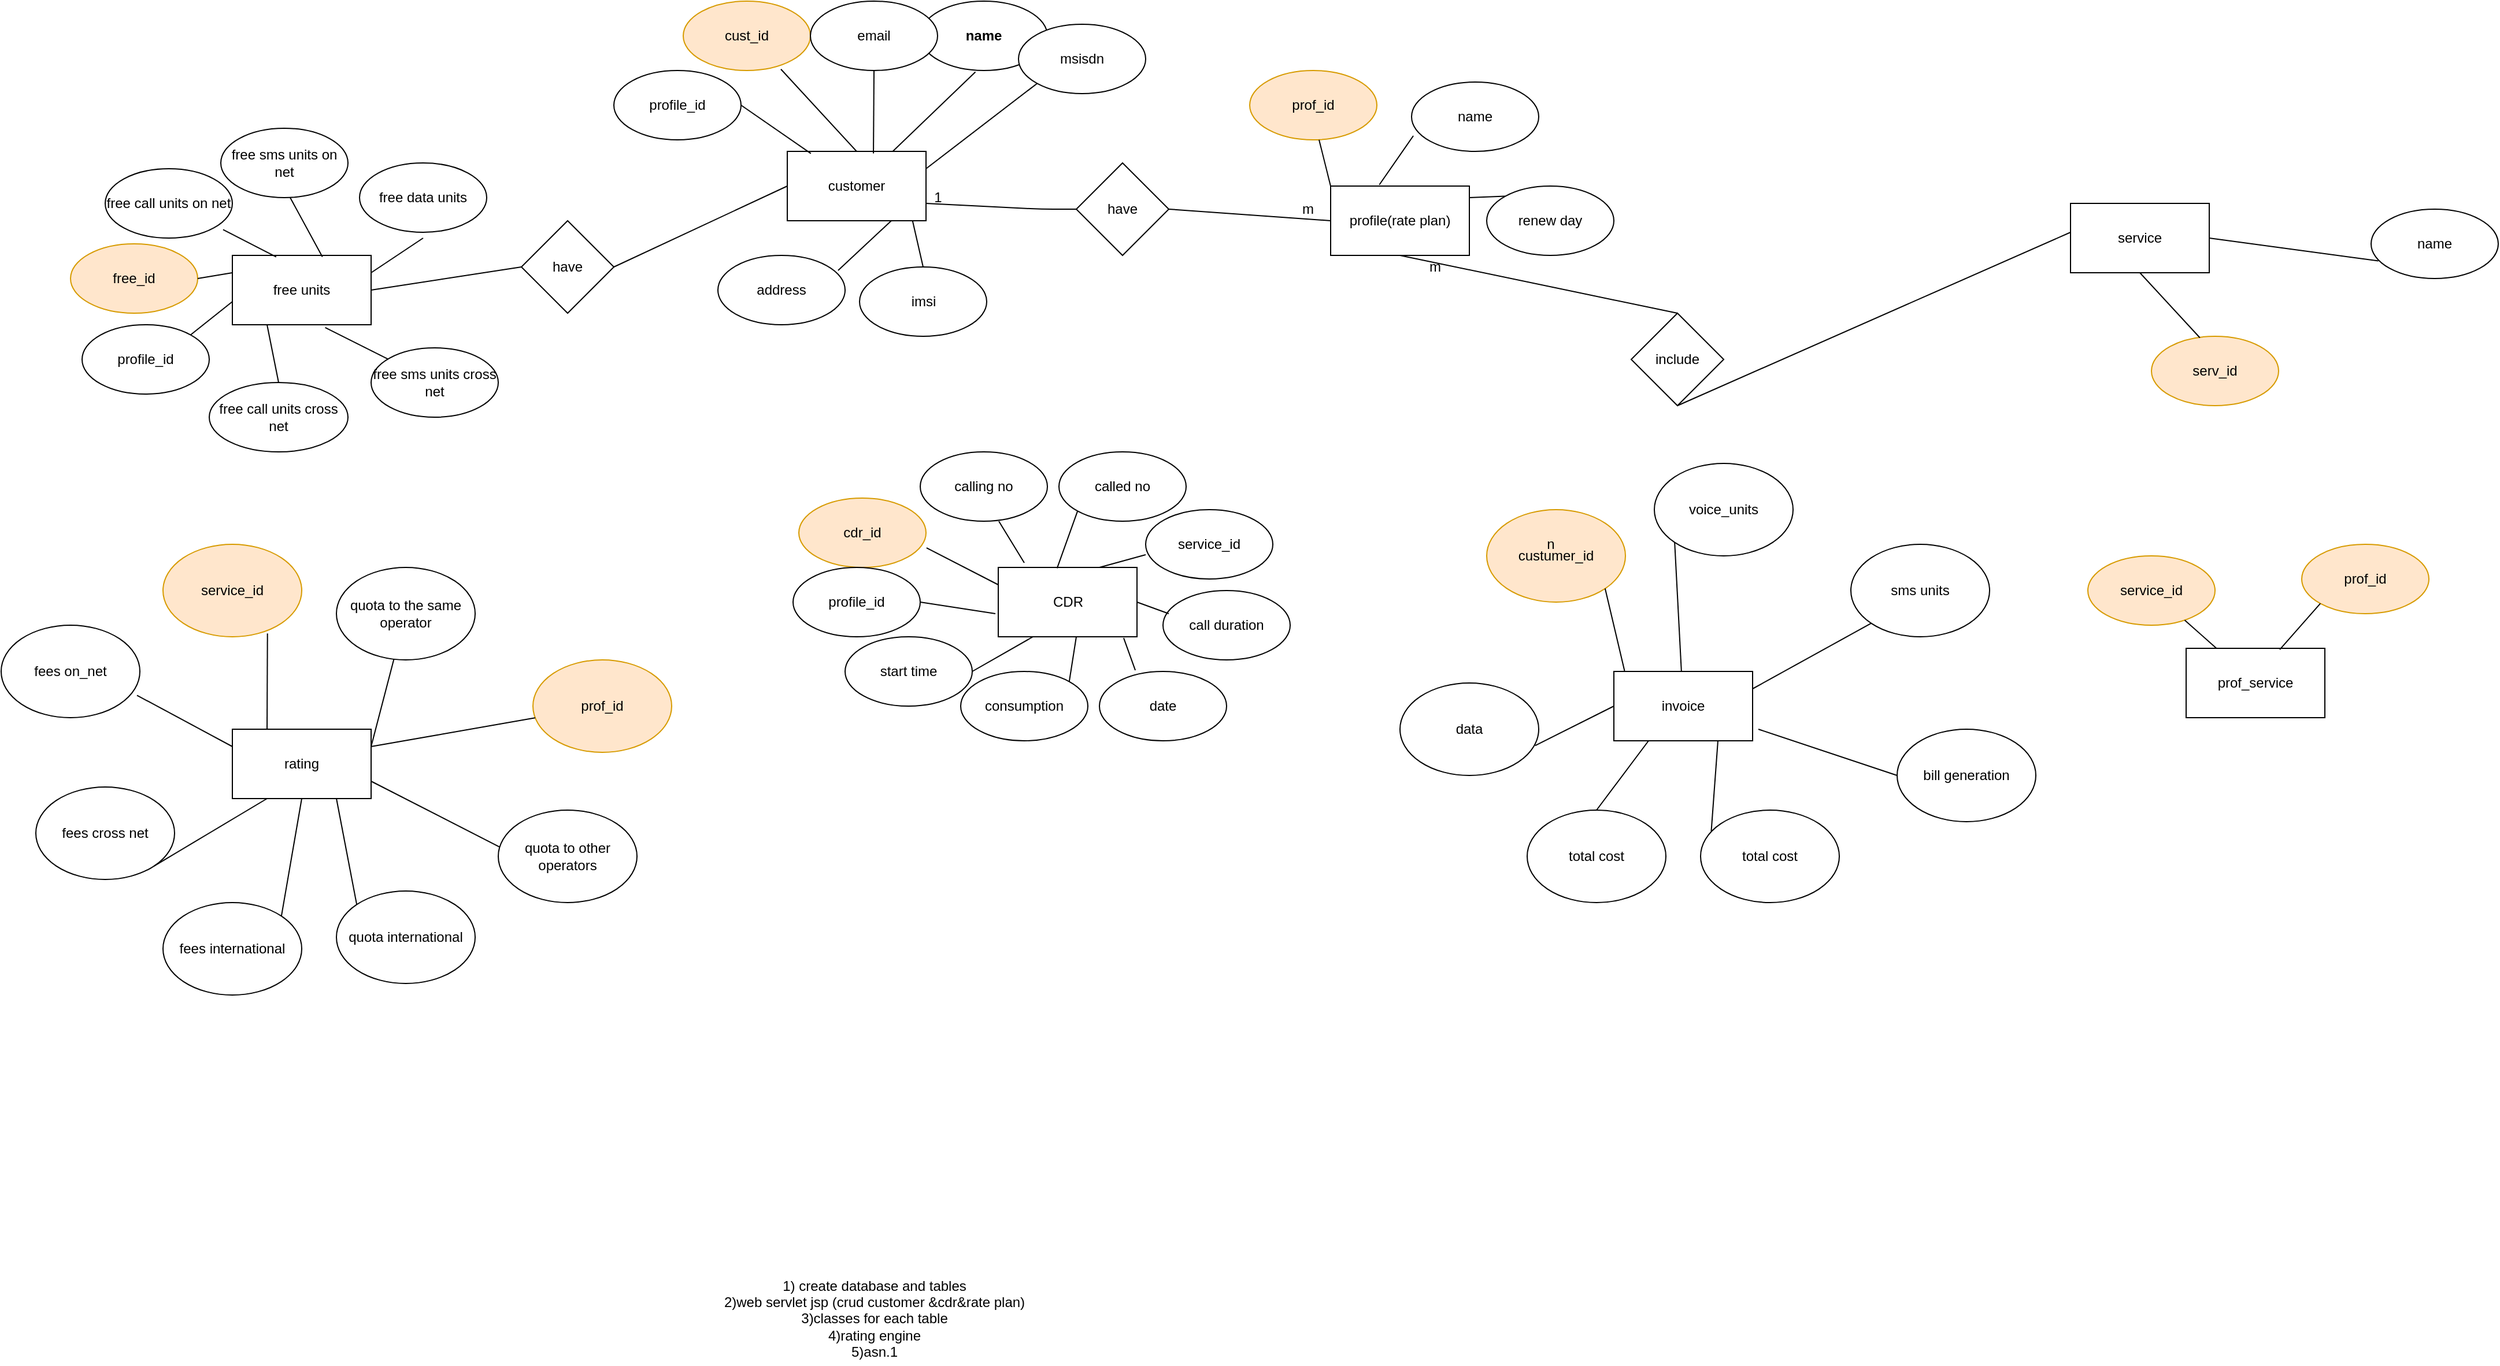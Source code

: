 <mxfile version="14.8.2" type="device"><diagram id="UeH-mSh9d2ZXS7c6aPuf" name="Page-1"><mxGraphModel dx="3050" dy="860" grid="1" gridSize="10" guides="1" tooltips="1" connect="1" arrows="1" fold="1" page="1" pageScale="1" pageWidth="850" pageHeight="1100" math="0" shadow="0"><root><mxCell id="0"/><mxCell id="1" parent="0"/><mxCell id="IhmDABvhxZJZWMPuW6Tt-1" value="" style="rounded=0;whiteSpace=wrap;html=1;" parent="1" vertex="1"><mxGeometry x="40" y="670" width="120" height="60" as="geometry"/></mxCell><mxCell id="IhmDABvhxZJZWMPuW6Tt-2" value="customer" style="text;html=1;strokeColor=none;fillColor=none;align=center;verticalAlign=middle;whiteSpace=wrap;rounded=0;" parent="1" vertex="1"><mxGeometry x="60" y="685" width="80" height="30" as="geometry"/></mxCell><mxCell id="IhmDABvhxZJZWMPuW6Tt-3" value="profile(rate plan)" style="rounded=0;whiteSpace=wrap;html=1;" parent="1" vertex="1"><mxGeometry x="510" y="700" width="120" height="60" as="geometry"/></mxCell><mxCell id="IhmDABvhxZJZWMPuW6Tt-4" value="CDR" style="rounded=0;whiteSpace=wrap;html=1;" parent="1" vertex="1"><mxGeometry x="222.5" y="1030" width="120" height="60" as="geometry"/></mxCell><mxCell id="IhmDABvhxZJZWMPuW6Tt-5" value="rating" style="rounded=0;whiteSpace=wrap;html=1;" parent="1" vertex="1"><mxGeometry x="-440" y="1170" width="120" height="60" as="geometry"/></mxCell><mxCell id="IhmDABvhxZJZWMPuW6Tt-6" value="invoice" style="rounded=0;whiteSpace=wrap;html=1;" parent="1" vertex="1"><mxGeometry x="755" y="1120" width="120" height="60" as="geometry"/></mxCell><mxCell id="IhmDABvhxZJZWMPuW6Tt-7" value="cust_id" style="ellipse;whiteSpace=wrap;html=1;fillColor=#ffe6cc;strokeColor=#d79b00;" parent="1" vertex="1"><mxGeometry x="-50" y="540" width="110" height="60" as="geometry"/></mxCell><mxCell id="IhmDABvhxZJZWMPuW6Tt-9" value="name" style="ellipse;whiteSpace=wrap;html=1;fontStyle=1" parent="1" vertex="1"><mxGeometry x="155" y="540" width="110" height="60" as="geometry"/></mxCell><mxCell id="IhmDABvhxZJZWMPuW6Tt-10" value="msisdn" style="ellipse;whiteSpace=wrap;html=1;" parent="1" vertex="1"><mxGeometry x="240" y="560" width="110" height="60" as="geometry"/></mxCell><mxCell id="IhmDABvhxZJZWMPuW6Tt-11" value="address" style="ellipse;whiteSpace=wrap;html=1;" parent="1" vertex="1"><mxGeometry x="-20" y="760" width="110" height="60" as="geometry"/></mxCell><mxCell id="IhmDABvhxZJZWMPuW6Tt-12" value="email" style="ellipse;whiteSpace=wrap;html=1;" parent="1" vertex="1"><mxGeometry x="60" y="540" width="110" height="60" as="geometry"/></mxCell><mxCell id="IhmDABvhxZJZWMPuW6Tt-13" value="profile_id" style="ellipse;whiteSpace=wrap;html=1;" parent="1" vertex="1"><mxGeometry x="-110" y="600" width="110" height="60" as="geometry"/></mxCell><mxCell id="IhmDABvhxZJZWMPuW6Tt-14" value="prof_id" style="ellipse;whiteSpace=wrap;html=1;fillColor=#ffe6cc;strokeColor=#d79b00;" parent="1" vertex="1"><mxGeometry x="440" y="600" width="110" height="60" as="geometry"/></mxCell><mxCell id="IhmDABvhxZJZWMPuW6Tt-15" value="name" style="ellipse;whiteSpace=wrap;html=1;" parent="1" vertex="1"><mxGeometry x="580" y="610" width="110" height="60" as="geometry"/></mxCell><mxCell id="IhmDABvhxZJZWMPuW6Tt-19" value="free call units on net" style="ellipse;whiteSpace=wrap;html=1;" parent="1" vertex="1"><mxGeometry x="-550" y="685" width="110" height="60" as="geometry"/></mxCell><mxCell id="IhmDABvhxZJZWMPuW6Tt-20" value="service" style="rounded=0;whiteSpace=wrap;html=1;" parent="1" vertex="1"><mxGeometry x="1150" y="715" width="120" height="60" as="geometry"/></mxCell><mxCell id="IhmDABvhxZJZWMPuW6Tt-21" value="serv_id" style="ellipse;whiteSpace=wrap;html=1;fillColor=#ffe6cc;strokeColor=#d79b00;" parent="1" vertex="1"><mxGeometry x="1220" y="830" width="110" height="60" as="geometry"/></mxCell><mxCell id="IhmDABvhxZJZWMPuW6Tt-22" value="name" style="ellipse;whiteSpace=wrap;html=1;" parent="1" vertex="1"><mxGeometry x="1410" y="720" width="110" height="60" as="geometry"/></mxCell><mxCell id="IhmDABvhxZJZWMPuW6Tt-23" value="free sms units on net" style="ellipse;whiteSpace=wrap;html=1;" parent="1" vertex="1"><mxGeometry x="-450" y="650" width="110" height="60" as="geometry"/></mxCell><mxCell id="IhmDABvhxZJZWMPuW6Tt-24" value="cdr_id" style="ellipse;whiteSpace=wrap;html=1;fillColor=#ffe6cc;strokeColor=#d79b00;" parent="1" vertex="1"><mxGeometry x="50" y="970" width="110" height="60" as="geometry"/></mxCell><mxCell id="IhmDABvhxZJZWMPuW6Tt-25" value="calling no" style="ellipse;whiteSpace=wrap;html=1;" parent="1" vertex="1"><mxGeometry x="155" y="930" width="110" height="60" as="geometry"/></mxCell><mxCell id="IhmDABvhxZJZWMPuW6Tt-26" value="called no" style="ellipse;whiteSpace=wrap;html=1;" parent="1" vertex="1"><mxGeometry x="275" y="930" width="110" height="60" as="geometry"/></mxCell><mxCell id="IhmDABvhxZJZWMPuW6Tt-27" value="service_id" style="ellipse;whiteSpace=wrap;html=1;" parent="1" vertex="1"><mxGeometry x="350" y="980" width="110" height="60" as="geometry"/></mxCell><mxCell id="IhmDABvhxZJZWMPuW6Tt-29" value="profile_id" style="ellipse;whiteSpace=wrap;html=1;" parent="1" vertex="1"><mxGeometry x="45" y="1030" width="110" height="60" as="geometry"/></mxCell><mxCell id="IhmDABvhxZJZWMPuW6Tt-30" value="consumption" style="ellipse;whiteSpace=wrap;html=1;" parent="1" vertex="1"><mxGeometry x="190" y="1120" width="110" height="60" as="geometry"/></mxCell><mxCell id="IhmDABvhxZJZWMPuW6Tt-31" value="start time" style="ellipse;whiteSpace=wrap;html=1;" parent="1" vertex="1"><mxGeometry x="90" y="1090" width="110" height="60" as="geometry"/></mxCell><mxCell id="IhmDABvhxZJZWMPuW6Tt-32" value="call duration" style="ellipse;whiteSpace=wrap;html=1;" parent="1" vertex="1"><mxGeometry x="365" y="1050" width="110" height="60" as="geometry"/></mxCell><mxCell id="IhmDABvhxZJZWMPuW6Tt-33" value="fees on_net" style="ellipse;whiteSpace=wrap;html=1;" parent="1" vertex="1"><mxGeometry x="-640" y="1080" width="120" height="80" as="geometry"/></mxCell><mxCell id="IhmDABvhxZJZWMPuW6Tt-34" value="service_id" style="ellipse;whiteSpace=wrap;html=1;fillColor=#ffe6cc;strokeColor=#d79b00;" parent="1" vertex="1"><mxGeometry x="-500" y="1010" width="120" height="80" as="geometry"/></mxCell><mxCell id="IhmDABvhxZJZWMPuW6Tt-35" value="prof_id" style="ellipse;whiteSpace=wrap;html=1;fillColor=#ffe6cc;strokeColor=#d79b00;" parent="1" vertex="1"><mxGeometry x="-180" y="1110" width="120" height="80" as="geometry"/></mxCell><mxCell id="IhmDABvhxZJZWMPuW6Tt-36" value="quota to the same operator" style="ellipse;whiteSpace=wrap;html=1;" parent="1" vertex="1"><mxGeometry x="-350" y="1030" width="120" height="80" as="geometry"/></mxCell><mxCell id="IhmDABvhxZJZWMPuW6Tt-37" value="fees cross net" style="ellipse;whiteSpace=wrap;html=1;" parent="1" vertex="1"><mxGeometry x="-610" y="1220" width="120" height="80" as="geometry"/></mxCell><mxCell id="IhmDABvhxZJZWMPuW6Tt-38" value="quota to other operators" style="ellipse;whiteSpace=wrap;html=1;" parent="1" vertex="1"><mxGeometry x="-210" y="1240" width="120" height="80" as="geometry"/></mxCell><mxCell id="IhmDABvhxZJZWMPuW6Tt-39" value="quota international" style="ellipse;whiteSpace=wrap;html=1;" parent="1" vertex="1"><mxGeometry x="-350" y="1310" width="120" height="80" as="geometry"/></mxCell><mxCell id="IhmDABvhxZJZWMPuW6Tt-40" value="custumer_id&lt;span style=&quot;color: rgba(0 , 0 , 0 , 0) ; font-family: monospace ; font-size: 0px&quot;&gt;%3CmxGraphModel%3E%3Croot%3E%3CmxCell%20id%3D%220%22%2F%3E%3CmxCell%20id%3D%221%22%20parent%3D%220%22%2F%3E%3CmxCell%20id%3D%222%22%20value%3D%22free%20units%22%20style%3D%22ellipse%3BwhiteSpace%3Dwrap%3Bhtml%3D1%3B%22%20vertex%3D%221%22%20parent%3D%221%22%3E%3CmxGeometry%20x%3D%22-120%22%20y%3D%22665%22%20width%3D%22110%22%20height%3D%2260%22%20as%3D%22geometry%22%2F%3E%3C%2FmxCell%3E%3C%2Froot%3E%3C%2FmxGraphModel%3E&lt;/span&gt;" style="ellipse;whiteSpace=wrap;html=1;fillColor=#ffe6cc;strokeColor=#d79b00;" parent="1" vertex="1"><mxGeometry x="645" y="980" width="120" height="80" as="geometry"/></mxCell><mxCell id="IhmDABvhxZJZWMPuW6Tt-41" value="voice_units" style="ellipse;whiteSpace=wrap;html=1;" parent="1" vertex="1"><mxGeometry x="790" y="940" width="120" height="80" as="geometry"/></mxCell><mxCell id="IhmDABvhxZJZWMPuW6Tt-42" value="sms units&lt;span style=&quot;color: rgba(0 , 0 , 0 , 0) ; font-family: monospace ; font-size: 0px&quot;&gt;%3CmxGraphModel%3E%3Croot%3E%3CmxCell%20id%3D%220%22%2F%3E%3CmxCell%20id%3D%221%22%20parent%3D%220%22%2F%3E%3CmxCell%20id%3D%222%22%20value%3D%22custumer_id%26lt%3Bspan%20style%3D%26quot%3Bcolor%3A%20rgba(0%20%2C%200%20%2C%200%20%2C%200)%20%3B%20font-family%3A%20monospace%20%3B%20font-size%3A%200px%26quot%3B%26gt%3B%253CmxGraphModel%253E%253Croot%253E%253CmxCell%2520id%253D%25220%2522%252F%253E%253CmxCell%2520id%253D%25221%2522%2520parent%253D%25220%2522%252F%253E%253CmxCell%2520id%253D%25222%2522%2520value%253D%2522free%2520units%2522%2520style%253D%2522ellipse%253BwhiteSpace%253Dwrap%253Bhtml%253D1%253B%2522%2520vertex%253D%25221%2522%2520parent%253D%25221%2522%253E%253CmxGeometry%2520x%253D%2522-120%2522%2520y%253D%2522665%2522%2520width%253D%2522110%2522%2520height%253D%252260%2522%2520as%253D%2522geometry%2522%252F%253E%253C%252FmxCell%253E%253C%252Froot%253E%253C%252FmxGraphModel%253E%26lt%3B%2Fspan%26gt%3B%22%20style%3D%22ellipse%3BwhiteSpace%3Dwrap%3Bhtml%3D1%3B%22%20vertex%3D%221%22%20parent%3D%221%22%3E%3CmxGeometry%20x%3D%22660%22%20y%3D%221250%22%20width%3D%22120%22%20height%3D%2280%22%20as%3D%22geometry%22%2F%3E%3C%2FmxCell%3E%3C%2Froot%3E%3C%2FmxGraphModel%3E&lt;/span&gt;" style="ellipse;whiteSpace=wrap;html=1;" parent="1" vertex="1"><mxGeometry x="960" y="1010" width="120" height="80" as="geometry"/></mxCell><mxCell id="IhmDABvhxZJZWMPuW6Tt-44" value="bill generation" style="ellipse;whiteSpace=wrap;html=1;" parent="1" vertex="1"><mxGeometry x="1000" y="1170" width="120" height="80" as="geometry"/></mxCell><mxCell id="IhmDABvhxZJZWMPuW6Tt-45" value="total cost" style="ellipse;whiteSpace=wrap;html=1;" parent="1" vertex="1"><mxGeometry x="830" y="1240" width="120" height="80" as="geometry"/></mxCell><mxCell id="IhmDABvhxZJZWMPuW6Tt-46" value="data" style="ellipse;whiteSpace=wrap;html=1;" parent="1" vertex="1"><mxGeometry x="570" y="1130" width="120" height="80" as="geometry"/></mxCell><mxCell id="IhmDABvhxZJZWMPuW6Tt-50" value="have" style="rhombus;whiteSpace=wrap;html=1;" parent="1" vertex="1"><mxGeometry x="290" y="680" width="80" height="80" as="geometry"/></mxCell><mxCell id="IhmDABvhxZJZWMPuW6Tt-51" value="" style="endArrow=none;html=1;exitX=1;exitY=0.75;exitDx=0;exitDy=0;entryX=0;entryY=0.5;entryDx=0;entryDy=0;" parent="1" source="IhmDABvhxZJZWMPuW6Tt-1" target="IhmDABvhxZJZWMPuW6Tt-50" edge="1"><mxGeometry width="50" height="50" relative="1" as="geometry"><mxPoint x="200" y="750" as="sourcePoint"/><mxPoint x="250" y="700" as="targetPoint"/><Array as="points"><mxPoint x="260" y="720"/></Array></mxGeometry></mxCell><mxCell id="IhmDABvhxZJZWMPuW6Tt-52" value="" style="endArrow=none;html=1;exitX=1;exitY=0.5;exitDx=0;exitDy=0;entryX=0;entryY=0.5;entryDx=0;entryDy=0;" parent="1" source="IhmDABvhxZJZWMPuW6Tt-50" target="IhmDABvhxZJZWMPuW6Tt-3" edge="1"><mxGeometry width="50" height="50" relative="1" as="geometry"><mxPoint x="170" y="725" as="sourcePoint"/><mxPoint x="300" y="730" as="targetPoint"/></mxGeometry></mxCell><mxCell id="IhmDABvhxZJZWMPuW6Tt-53" value="1" style="text;html=1;align=center;verticalAlign=middle;resizable=0;points=[];autosize=1;strokeColor=none;" parent="1" vertex="1"><mxGeometry x="160" y="700" width="20" height="20" as="geometry"/></mxCell><mxCell id="IhmDABvhxZJZWMPuW6Tt-54" value="m" style="text;html=1;align=center;verticalAlign=middle;resizable=0;points=[];autosize=1;strokeColor=none;" parent="1" vertex="1"><mxGeometry x="475" y="710" width="30" height="20" as="geometry"/></mxCell><mxCell id="IhmDABvhxZJZWMPuW6Tt-61" value="include" style="rhombus;whiteSpace=wrap;html=1;" parent="1" vertex="1"><mxGeometry x="770" y="810" width="80" height="80" as="geometry"/></mxCell><mxCell id="IhmDABvhxZJZWMPuW6Tt-62" value="" style="endArrow=none;html=1;exitX=0.5;exitY=0;exitDx=0;exitDy=0;entryX=0.5;entryY=1;entryDx=0;entryDy=0;" parent="1" source="IhmDABvhxZJZWMPuW6Tt-61" target="IhmDABvhxZJZWMPuW6Tt-3" edge="1"><mxGeometry width="50" height="50" relative="1" as="geometry"><mxPoint x="200" y="755" as="sourcePoint"/><mxPoint x="560" y="770" as="targetPoint"/></mxGeometry></mxCell><mxCell id="IhmDABvhxZJZWMPuW6Tt-63" value="" style="endArrow=none;html=1;entryX=0.5;entryY=1;entryDx=0;entryDy=0;" parent="1" target="IhmDABvhxZJZWMPuW6Tt-61" edge="1"><mxGeometry width="50" height="50" relative="1" as="geometry"><mxPoint x="1150" y="740" as="sourcePoint"/><mxPoint x="580" y="770" as="targetPoint"/></mxGeometry></mxCell><mxCell id="IhmDABvhxZJZWMPuW6Tt-64" value="m" style="text;html=1;align=center;verticalAlign=middle;resizable=0;points=[];autosize=1;strokeColor=none;" parent="1" vertex="1"><mxGeometry x="585" y="760" width="30" height="20" as="geometry"/></mxCell><mxCell id="IhmDABvhxZJZWMPuW6Tt-65" value="n" style="text;html=1;align=center;verticalAlign=middle;resizable=0;points=[];autosize=1;strokeColor=none;" parent="1" vertex="1"><mxGeometry x="690" y="1000" width="20" height="20" as="geometry"/></mxCell><mxCell id="IhmDABvhxZJZWMPuW6Tt-70" value="renew day" style="ellipse;whiteSpace=wrap;html=1;" parent="1" vertex="1"><mxGeometry x="645" y="700" width="110" height="60" as="geometry"/></mxCell><mxCell id="IhmDABvhxZJZWMPuW6Tt-71" value="" style="endArrow=none;html=1;exitX=0;exitY=0;exitDx=0;exitDy=0;exitPerimeter=0;" parent="1" source="IhmDABvhxZJZWMPuW6Tt-3" edge="1"><mxGeometry width="50" height="50" relative="1" as="geometry"><mxPoint x="440" y="810" as="sourcePoint"/><mxPoint x="500" y="660" as="targetPoint"/></mxGeometry></mxCell><mxCell id="IhmDABvhxZJZWMPuW6Tt-72" value="" style="endArrow=none;html=1;exitX=0.351;exitY=-0.019;exitDx=0;exitDy=0;exitPerimeter=0;entryX=0.014;entryY=0.775;entryDx=0;entryDy=0;entryPerimeter=0;" parent="1" source="IhmDABvhxZJZWMPuW6Tt-3" target="IhmDABvhxZJZWMPuW6Tt-15" edge="1"><mxGeometry width="50" height="50" relative="1" as="geometry"><mxPoint x="520" y="710" as="sourcePoint"/><mxPoint x="510" y="670" as="targetPoint"/></mxGeometry></mxCell><mxCell id="IhmDABvhxZJZWMPuW6Tt-73" value="" style="endArrow=none;html=1;entryX=0;entryY=0;entryDx=0;entryDy=0;" parent="1" target="IhmDABvhxZJZWMPuW6Tt-70" edge="1"><mxGeometry width="50" height="50" relative="1" as="geometry"><mxPoint x="630" y="710" as="sourcePoint"/><mxPoint x="591.54" y="666.5" as="targetPoint"/></mxGeometry></mxCell><mxCell id="IhmDABvhxZJZWMPuW6Tt-74" value="" style="endArrow=none;html=1;entryX=0;entryY=1;entryDx=0;entryDy=0;exitX=1;exitY=0.25;exitDx=0;exitDy=0;" parent="1" source="IhmDABvhxZJZWMPuW6Tt-1" target="IhmDABvhxZJZWMPuW6Tt-10" edge="1"><mxGeometry width="50" height="50" relative="1" as="geometry"><mxPoint x="180" y="680" as="sourcePoint"/><mxPoint x="230" y="630" as="targetPoint"/></mxGeometry></mxCell><mxCell id="IhmDABvhxZJZWMPuW6Tt-75" value="" style="endArrow=none;html=1;entryX=0.434;entryY=1.021;entryDx=0;entryDy=0;entryPerimeter=0;" parent="1" source="IhmDABvhxZJZWMPuW6Tt-1" target="IhmDABvhxZJZWMPuW6Tt-9" edge="1"><mxGeometry width="50" height="50" relative="1" as="geometry"><mxPoint x="170" y="695" as="sourcePoint"/><mxPoint x="266.039" y="621.175" as="targetPoint"/></mxGeometry></mxCell><mxCell id="IhmDABvhxZJZWMPuW6Tt-76" value="" style="endArrow=none;html=1;entryX=0.5;entryY=1;entryDx=0;entryDy=0;exitX=0.621;exitY=0.03;exitDx=0;exitDy=0;exitPerimeter=0;" parent="1" source="IhmDABvhxZJZWMPuW6Tt-1" target="IhmDABvhxZJZWMPuW6Tt-12" edge="1"><mxGeometry width="50" height="50" relative="1" as="geometry"><mxPoint x="180" y="705" as="sourcePoint"/><mxPoint x="276.039" y="631.175" as="targetPoint"/></mxGeometry></mxCell><mxCell id="IhmDABvhxZJZWMPuW6Tt-77" value="" style="endArrow=none;html=1;entryX=0.768;entryY=0.981;entryDx=0;entryDy=0;exitX=0.5;exitY=0;exitDx=0;exitDy=0;entryPerimeter=0;" parent="1" source="IhmDABvhxZJZWMPuW6Tt-1" target="IhmDABvhxZJZWMPuW6Tt-7" edge="1"><mxGeometry width="50" height="50" relative="1" as="geometry"><mxPoint x="190" y="715" as="sourcePoint"/><mxPoint x="286.039" y="641.175" as="targetPoint"/></mxGeometry></mxCell><mxCell id="IhmDABvhxZJZWMPuW6Tt-78" value="" style="endArrow=none;html=1;entryX=1;entryY=0.5;entryDx=0;entryDy=0;exitX=0.17;exitY=0.03;exitDx=0;exitDy=0;exitPerimeter=0;" parent="1" source="IhmDABvhxZJZWMPuW6Tt-1" target="IhmDABvhxZJZWMPuW6Tt-13" edge="1"><mxGeometry width="50" height="50" relative="1" as="geometry"><mxPoint x="110" y="680" as="sourcePoint"/><mxPoint x="44.48" y="608.86" as="targetPoint"/></mxGeometry></mxCell><mxCell id="IhmDABvhxZJZWMPuW6Tt-81" value="" style="endArrow=none;html=1;entryX=0.945;entryY=0.217;entryDx=0;entryDy=0;exitX=0.75;exitY=1;exitDx=0;exitDy=0;entryPerimeter=0;" parent="1" source="IhmDABvhxZJZWMPuW6Tt-1" target="IhmDABvhxZJZWMPuW6Tt-11" edge="1"><mxGeometry width="50" height="50" relative="1" as="geometry"><mxPoint x="140" y="710" as="sourcePoint"/><mxPoint x="74.48" y="638.86" as="targetPoint"/></mxGeometry></mxCell><mxCell id="IhmDABvhxZJZWMPuW6Tt-85" value="" style="endArrow=none;html=1;entryX=0.618;entryY=1;entryDx=0;entryDy=0;entryPerimeter=0;" parent="1" edge="1" target="IhmDABvhxZJZWMPuW6Tt-25"><mxGeometry width="50" height="50" relative="1" as="geometry"><mxPoint x="245" y="1026" as="sourcePoint"/><mxPoint x="260" y="990" as="targetPoint"/></mxGeometry></mxCell><mxCell id="IhmDABvhxZJZWMPuW6Tt-87" value="" style="endArrow=none;html=1;exitX=0.424;exitY=0.011;exitDx=0;exitDy=0;exitPerimeter=0;entryX=0;entryY=1;entryDx=0;entryDy=0;" parent="1" source="IhmDABvhxZJZWMPuW6Tt-4" target="IhmDABvhxZJZWMPuW6Tt-26" edge="1"><mxGeometry width="50" height="50" relative="1" as="geometry"><mxPoint x="255.06" y="1035.92" as="sourcePoint"/><mxPoint x="270" y="1000" as="targetPoint"/></mxGeometry></mxCell><mxCell id="IhmDABvhxZJZWMPuW6Tt-88" value="" style="endArrow=none;html=1;" parent="1" edge="1"><mxGeometry width="50" height="50" relative="1" as="geometry"><mxPoint x="310" y="1030" as="sourcePoint"/><mxPoint x="350" y="1019" as="targetPoint"/></mxGeometry></mxCell><mxCell id="IhmDABvhxZJZWMPuW6Tt-89" value="" style="endArrow=none;html=1;exitX=1;exitY=0.5;exitDx=0;exitDy=0;entryX=0.045;entryY=0.333;entryDx=0;entryDy=0;entryPerimeter=0;" parent="1" source="IhmDABvhxZJZWMPuW6Tt-4" target="IhmDABvhxZJZWMPuW6Tt-32" edge="1"><mxGeometry width="50" height="50" relative="1" as="geometry"><mxPoint x="275.06" y="1055.92" as="sourcePoint"/><mxPoint x="290" y="1020" as="targetPoint"/></mxGeometry></mxCell><mxCell id="IhmDABvhxZJZWMPuW6Tt-90" value="" style="endArrow=none;html=1;exitX=0;exitY=0.25;exitDx=0;exitDy=0;entryX=1.004;entryY=0.717;entryDx=0;entryDy=0;entryPerimeter=0;" parent="1" source="IhmDABvhxZJZWMPuW6Tt-4" target="IhmDABvhxZJZWMPuW6Tt-24" edge="1"><mxGeometry width="50" height="50" relative="1" as="geometry"><mxPoint x="285.06" y="1065.92" as="sourcePoint"/><mxPoint x="300" y="1030" as="targetPoint"/></mxGeometry></mxCell><mxCell id="IhmDABvhxZJZWMPuW6Tt-91" value="" style="endArrow=none;html=1;entryX=1;entryY=0.5;entryDx=0;entryDy=0;" parent="1" target="IhmDABvhxZJZWMPuW6Tt-29" edge="1"><mxGeometry width="50" height="50" relative="1" as="geometry"><mxPoint x="220" y="1070" as="sourcePoint"/><mxPoint x="310" y="1040" as="targetPoint"/></mxGeometry></mxCell><mxCell id="IhmDABvhxZJZWMPuW6Tt-92" value="" style="endArrow=none;html=1;exitX=0.25;exitY=1;exitDx=0;exitDy=0;entryX=1;entryY=0.5;entryDx=0;entryDy=0;" parent="1" source="IhmDABvhxZJZWMPuW6Tt-4" target="IhmDABvhxZJZWMPuW6Tt-31" edge="1"><mxGeometry width="50" height="50" relative="1" as="geometry"><mxPoint x="305.06" y="1085.92" as="sourcePoint"/><mxPoint x="320" y="1050" as="targetPoint"/></mxGeometry></mxCell><mxCell id="IhmDABvhxZJZWMPuW6Tt-93" value="" style="endArrow=none;html=1;entryX=1;entryY=0;entryDx=0;entryDy=0;" parent="1" target="IhmDABvhxZJZWMPuW6Tt-30" edge="1"><mxGeometry width="50" height="50" relative="1" as="geometry"><mxPoint x="290" y="1090" as="sourcePoint"/><mxPoint x="330" y="1060" as="targetPoint"/></mxGeometry></mxCell><mxCell id="IhmDABvhxZJZWMPuW6Tt-94" value="" style="endArrow=none;html=1;entryX=0.5;entryY=1;entryDx=0;entryDy=0;exitX=0.381;exitY=0.021;exitDx=0;exitDy=0;exitPerimeter=0;" parent="1" source="IhmDABvhxZJZWMPuW6Tt-21" target="IhmDABvhxZJZWMPuW6Tt-20" edge="1"><mxGeometry width="50" height="50" relative="1" as="geometry"><mxPoint x="460" y="1100" as="sourcePoint"/><mxPoint x="510" y="1050" as="targetPoint"/></mxGeometry></mxCell><mxCell id="IhmDABvhxZJZWMPuW6Tt-95" value="" style="endArrow=none;html=1;entryX=1;entryY=0.5;entryDx=0;entryDy=0;exitX=0.057;exitY=0.746;exitDx=0;exitDy=0;exitPerimeter=0;" parent="1" source="IhmDABvhxZJZWMPuW6Tt-22" target="IhmDABvhxZJZWMPuW6Tt-20" edge="1"><mxGeometry width="50" height="50" relative="1" as="geometry"><mxPoint x="726.91" y="1111.26" as="sourcePoint"/><mxPoint x="705" y="1090" as="targetPoint"/></mxGeometry></mxCell><mxCell id="IhmDABvhxZJZWMPuW6Tt-96" value="" style="endArrow=none;html=1;entryX=0.753;entryY=0.964;entryDx=0;entryDy=0;entryPerimeter=0;exitX=0.25;exitY=0;exitDx=0;exitDy=0;" parent="1" source="IhmDABvhxZJZWMPuW6Tt-5" target="IhmDABvhxZJZWMPuW6Tt-34" edge="1"><mxGeometry width="50" height="50" relative="1" as="geometry"><mxPoint x="120" y="1380" as="sourcePoint"/><mxPoint x="170" y="1330" as="targetPoint"/></mxGeometry></mxCell><mxCell id="IhmDABvhxZJZWMPuW6Tt-97" value="" style="endArrow=none;html=1;exitX=1;exitY=0.25;exitDx=0;exitDy=0;" parent="1" target="IhmDABvhxZJZWMPuW6Tt-35" edge="1" source="IhmDABvhxZJZWMPuW6Tt-5"><mxGeometry width="50" height="50" relative="1" as="geometry"><mxPoint x="160" y="1380" as="sourcePoint"/><mxPoint x="150.36" y="1337.12" as="targetPoint"/></mxGeometry></mxCell><mxCell id="IhmDABvhxZJZWMPuW6Tt-98" value="" style="endArrow=none;html=1;exitX=1;exitY=0.25;exitDx=0;exitDy=0;" parent="1" source="IhmDABvhxZJZWMPuW6Tt-5" target="IhmDABvhxZJZWMPuW6Tt-36" edge="1"><mxGeometry width="50" height="50" relative="1" as="geometry"><mxPoint x="152.5" y="1400" as="sourcePoint"/><mxPoint x="160.36" y="1347.12" as="targetPoint"/></mxGeometry></mxCell><mxCell id="IhmDABvhxZJZWMPuW6Tt-99" value="" style="endArrow=none;html=1;entryX=0.008;entryY=0.398;entryDx=0;entryDy=0;entryPerimeter=0;exitX=1;exitY=0.75;exitDx=0;exitDy=0;" parent="1" target="IhmDABvhxZJZWMPuW6Tt-38" edge="1" source="IhmDABvhxZJZWMPuW6Tt-5"><mxGeometry width="50" height="50" relative="1" as="geometry"><mxPoint x="220" y="1420" as="sourcePoint"/><mxPoint x="170.36" y="1357.12" as="targetPoint"/></mxGeometry></mxCell><mxCell id="IhmDABvhxZJZWMPuW6Tt-100" value="" style="endArrow=none;html=1;entryX=0;entryY=0;entryDx=0;entryDy=0;exitX=0.75;exitY=1;exitDx=0;exitDy=0;" parent="1" target="IhmDABvhxZJZWMPuW6Tt-39" edge="1" source="IhmDABvhxZJZWMPuW6Tt-5"><mxGeometry width="50" height="50" relative="1" as="geometry"><mxPoint x="190" y="1440" as="sourcePoint"/><mxPoint x="180.36" y="1367.12" as="targetPoint"/></mxGeometry></mxCell><mxCell id="IhmDABvhxZJZWMPuW6Tt-101" value="" style="endArrow=none;html=1;entryX=0.979;entryY=0.758;entryDx=0;entryDy=0;entryPerimeter=0;exitX=0;exitY=0.25;exitDx=0;exitDy=0;" parent="1" source="IhmDABvhxZJZWMPuW6Tt-5" target="IhmDABvhxZJZWMPuW6Tt-33" edge="1"><mxGeometry width="50" height="50" relative="1" as="geometry"><mxPoint x="182.5" y="1430" as="sourcePoint"/><mxPoint x="190.36" y="1377.12" as="targetPoint"/></mxGeometry></mxCell><mxCell id="IhmDABvhxZJZWMPuW6Tt-102" value="" style="endArrow=none;html=1;entryX=1;entryY=1;entryDx=0;entryDy=0;exitX=0.25;exitY=1;exitDx=0;exitDy=0;" parent="1" target="IhmDABvhxZJZWMPuW6Tt-37" edge="1" source="IhmDABvhxZJZWMPuW6Tt-5"><mxGeometry width="50" height="50" relative="1" as="geometry"><mxPoint x="100" y="1430" as="sourcePoint"/><mxPoint x="200.36" y="1387.12" as="targetPoint"/></mxGeometry></mxCell><mxCell id="IhmDABvhxZJZWMPuW6Tt-103" value="" style="endArrow=none;html=1;entryX=0;entryY=1;entryDx=0;entryDy=0;" parent="1" source="IhmDABvhxZJZWMPuW6Tt-6" target="IhmDABvhxZJZWMPuW6Tt-41" edge="1"><mxGeometry width="50" height="50" relative="1" as="geometry"><mxPoint x="760" y="1370" as="sourcePoint"/><mxPoint x="810" y="1320" as="targetPoint"/></mxGeometry></mxCell><mxCell id="IhmDABvhxZJZWMPuW6Tt-104" value="" style="endArrow=none;html=1;entryX=1;entryY=1;entryDx=0;entryDy=0;exitX=0.077;exitY=-0.009;exitDx=0;exitDy=0;exitPerimeter=0;" parent="1" source="IhmDABvhxZJZWMPuW6Tt-6" target="IhmDABvhxZJZWMPuW6Tt-40" edge="1"><mxGeometry width="50" height="50" relative="1" as="geometry"><mxPoint x="853.886" y="1360" as="sourcePoint"/><mxPoint x="770" y="1330" as="targetPoint"/></mxGeometry></mxCell><mxCell id="IhmDABvhxZJZWMPuW6Tt-105" value="" style="endArrow=none;html=1;entryX=0.974;entryY=0.677;entryDx=0;entryDy=0;entryPerimeter=0;exitX=0;exitY=0.5;exitDx=0;exitDy=0;" parent="1" source="IhmDABvhxZJZWMPuW6Tt-6" target="IhmDABvhxZJZWMPuW6Tt-46" edge="1"><mxGeometry width="50" height="50" relative="1" as="geometry"><mxPoint x="863.886" y="1370" as="sourcePoint"/><mxPoint x="827.574" y="1328.284" as="targetPoint"/></mxGeometry></mxCell><mxCell id="IhmDABvhxZJZWMPuW6Tt-106" value="" style="endArrow=none;html=1;entryX=0;entryY=1;entryDx=0;entryDy=0;exitX=1;exitY=0.25;exitDx=0;exitDy=0;" parent="1" target="IhmDABvhxZJZWMPuW6Tt-42" edge="1" source="IhmDABvhxZJZWMPuW6Tt-6"><mxGeometry width="50" height="50" relative="1" as="geometry"><mxPoint x="910" y="1350" as="sourcePoint"/><mxPoint x="837.574" y="1338.284" as="targetPoint"/></mxGeometry></mxCell><mxCell id="IhmDABvhxZJZWMPuW6Tt-107" value="" style="endArrow=none;html=1;entryX=0;entryY=0.5;entryDx=0;entryDy=0;" parent="1" edge="1" target="IhmDABvhxZJZWMPuW6Tt-44"><mxGeometry width="50" height="50" relative="1" as="geometry"><mxPoint x="880" y="1170" as="sourcePoint"/><mxPoint x="937" y="1200" as="targetPoint"/></mxGeometry></mxCell><mxCell id="IhmDABvhxZJZWMPuW6Tt-108" value="" style="endArrow=none;html=1;entryX=0.75;entryY=1;entryDx=0;entryDy=0;exitX=0.077;exitY=0.229;exitDx=0;exitDy=0;exitPerimeter=0;" parent="1" source="IhmDABvhxZJZWMPuW6Tt-45" target="IhmDABvhxZJZWMPuW6Tt-6" edge="1"><mxGeometry width="50" height="50" relative="1" as="geometry"><mxPoint x="893.886" y="1400" as="sourcePoint"/><mxPoint x="857.574" y="1358.284" as="targetPoint"/></mxGeometry></mxCell><mxCell id="NZVM-gmNbcFwQyCPyx5b-1" value="imsi" style="ellipse;whiteSpace=wrap;html=1;" parent="1" vertex="1"><mxGeometry x="102.5" y="770" width="110" height="60" as="geometry"/></mxCell><mxCell id="55FDZ2Q5JJoi3GqjYJV_-1" value="free units" style="rounded=0;whiteSpace=wrap;html=1;" parent="1" vertex="1"><mxGeometry x="-440" y="760" width="120" height="60" as="geometry"/></mxCell><mxCell id="55FDZ2Q5JJoi3GqjYJV_-2" value="free data units" style="ellipse;whiteSpace=wrap;html=1;" parent="1" vertex="1"><mxGeometry x="-330" y="680" width="110" height="60" as="geometry"/></mxCell><mxCell id="55FDZ2Q5JJoi3GqjYJV_-3" value="free_id" style="ellipse;whiteSpace=wrap;html=1;fillColor=#ffe6cc;strokeColor=#d79b00;" parent="1" vertex="1"><mxGeometry x="-580" y="750" width="110" height="60" as="geometry"/></mxCell><mxCell id="55FDZ2Q5JJoi3GqjYJV_-4" value="have" style="rhombus;whiteSpace=wrap;html=1;" parent="1" vertex="1"><mxGeometry x="-190" y="730" width="80" height="80" as="geometry"/></mxCell><mxCell id="55FDZ2Q5JJoi3GqjYJV_-5" value="" style="endArrow=none;html=1;entryX=0;entryY=0.5;entryDx=0;entryDy=0;exitX=1;exitY=0.5;exitDx=0;exitDy=0;" parent="1" source="55FDZ2Q5JJoi3GqjYJV_-1" target="55FDZ2Q5JJoi3GqjYJV_-4" edge="1"><mxGeometry width="50" height="50" relative="1" as="geometry"><mxPoint x="-380" y="780" as="sourcePoint"/><mxPoint x="-330" y="730" as="targetPoint"/></mxGeometry></mxCell><mxCell id="55FDZ2Q5JJoi3GqjYJV_-6" value="" style="endArrow=none;html=1;entryX=0;entryY=0.5;entryDx=0;entryDy=0;exitX=1;exitY=0.5;exitDx=0;exitDy=0;" parent="1" source="55FDZ2Q5JJoi3GqjYJV_-4" target="IhmDABvhxZJZWMPuW6Tt-1" edge="1"><mxGeometry width="50" height="50" relative="1" as="geometry"><mxPoint x="-380" y="780" as="sourcePoint"/><mxPoint x="-330" y="730" as="targetPoint"/></mxGeometry></mxCell><mxCell id="55FDZ2Q5JJoi3GqjYJV_-7" value="profile_id" style="ellipse;whiteSpace=wrap;html=1;" parent="1" vertex="1"><mxGeometry x="-570" y="820" width="110" height="60" as="geometry"/></mxCell><mxCell id="55FDZ2Q5JJoi3GqjYJV_-9" value="free call units cross net" style="ellipse;whiteSpace=wrap;html=1;" parent="1" vertex="1"><mxGeometry x="-460" y="870" width="120" height="60" as="geometry"/></mxCell><mxCell id="55FDZ2Q5JJoi3GqjYJV_-10" value="free sms units cross net" style="ellipse;whiteSpace=wrap;html=1;" parent="1" vertex="1"><mxGeometry x="-320" y="840" width="110" height="60" as="geometry"/></mxCell><mxCell id="55FDZ2Q5JJoi3GqjYJV_-11" value="" style="endArrow=none;html=1;exitX=1;exitY=0.25;exitDx=0;exitDy=0;" parent="1" source="55FDZ2Q5JJoi3GqjYJV_-1" edge="1"><mxGeometry width="50" height="50" relative="1" as="geometry"><mxPoint x="-170" y="790" as="sourcePoint"/><mxPoint x="-275" y="745" as="targetPoint"/></mxGeometry></mxCell><mxCell id="55FDZ2Q5JJoi3GqjYJV_-12" value="" style="endArrow=none;html=1;exitX=0.649;exitY=0.021;exitDx=0;exitDy=0;exitPerimeter=0;" parent="1" source="55FDZ2Q5JJoi3GqjYJV_-1" edge="1"><mxGeometry width="50" height="50" relative="1" as="geometry"><mxPoint x="-310" y="785" as="sourcePoint"/><mxPoint x="-390" y="710" as="targetPoint"/></mxGeometry></mxCell><mxCell id="55FDZ2Q5JJoi3GqjYJV_-13" value="" style="endArrow=none;html=1;exitX=0.316;exitY=0.021;exitDx=0;exitDy=0;exitPerimeter=0;entryX=0.927;entryY=0.878;entryDx=0;entryDy=0;entryPerimeter=0;" parent="1" source="55FDZ2Q5JJoi3GqjYJV_-1" target="IhmDABvhxZJZWMPuW6Tt-19" edge="1"><mxGeometry width="50" height="50" relative="1" as="geometry"><mxPoint x="-352.12" y="771.26" as="sourcePoint"/><mxPoint x="-380" y="720" as="targetPoint"/></mxGeometry></mxCell><mxCell id="55FDZ2Q5JJoi3GqjYJV_-14" value="" style="endArrow=none;html=1;exitX=0;exitY=0.25;exitDx=0;exitDy=0;entryX=1;entryY=0.5;entryDx=0;entryDy=0;" parent="1" source="55FDZ2Q5JJoi3GqjYJV_-1" target="55FDZ2Q5JJoi3GqjYJV_-3" edge="1"><mxGeometry width="50" height="50" relative="1" as="geometry"><mxPoint x="-392.08" y="771.26" as="sourcePoint"/><mxPoint x="-438.03" y="747.68" as="targetPoint"/></mxGeometry></mxCell><mxCell id="55FDZ2Q5JJoi3GqjYJV_-15" value="" style="endArrow=none;html=1;entryX=1;entryY=0;entryDx=0;entryDy=0;" parent="1" target="55FDZ2Q5JJoi3GqjYJV_-7" edge="1"><mxGeometry width="50" height="50" relative="1" as="geometry"><mxPoint x="-440" y="800" as="sourcePoint"/><mxPoint x="-460.0" y="790" as="targetPoint"/></mxGeometry></mxCell><mxCell id="55FDZ2Q5JJoi3GqjYJV_-16" value="" style="endArrow=none;html=1;exitX=0.25;exitY=1;exitDx=0;exitDy=0;entryX=0.5;entryY=0;entryDx=0;entryDy=0;" parent="1" source="55FDZ2Q5JJoi3GqjYJV_-1" target="55FDZ2Q5JJoi3GqjYJV_-9" edge="1"><mxGeometry width="50" height="50" relative="1" as="geometry"><mxPoint x="-420" y="795" as="sourcePoint"/><mxPoint x="-450.0" y="800" as="targetPoint"/></mxGeometry></mxCell><mxCell id="55FDZ2Q5JJoi3GqjYJV_-17" value="" style="endArrow=none;html=1;exitX=0.669;exitY=1.04;exitDx=0;exitDy=0;exitPerimeter=0;" parent="1" source="55FDZ2Q5JJoi3GqjYJV_-1" target="55FDZ2Q5JJoi3GqjYJV_-10" edge="1"><mxGeometry width="50" height="50" relative="1" as="geometry"><mxPoint x="-410" y="805" as="sourcePoint"/><mxPoint x="-440.0" y="810" as="targetPoint"/></mxGeometry></mxCell><mxCell id="55FDZ2Q5JJoi3GqjYJV_-18" value="date" style="ellipse;whiteSpace=wrap;html=1;" parent="1" vertex="1"><mxGeometry x="310" y="1120" width="110" height="60" as="geometry"/></mxCell><mxCell id="55FDZ2Q5JJoi3GqjYJV_-19" value="1) create database and tables&lt;br&gt;2)web servlet jsp (crud customer &amp;amp;cdr&amp;amp;rate plan)&lt;br&gt;3)classes for each table&lt;br&gt;4)rating engine&lt;br&gt;5)asn.1" style="text;html=1;align=center;verticalAlign=middle;resizable=0;points=[];autosize=1;strokeColor=none;" parent="1" vertex="1"><mxGeometry x="-25" y="1640" width="280" height="80" as="geometry"/></mxCell><mxCell id="55FDZ2Q5JJoi3GqjYJV_-21" value="total cost" style="ellipse;whiteSpace=wrap;html=1;" parent="1" vertex="1"><mxGeometry x="680" y="1240" width="120" height="80" as="geometry"/></mxCell><mxCell id="u-tNjIZOLYJjgZQbpTa6-1" value="fees international" style="ellipse;whiteSpace=wrap;html=1;" parent="1" vertex="1"><mxGeometry x="-500" y="1320" width="120" height="80" as="geometry"/></mxCell><mxCell id="_LOwNl2Nd0SdQ97iQgdr-1" value="" style="endArrow=none;html=1;entryX=0.5;entryY=0;entryDx=0;entryDy=0;exitX=0.903;exitY=1;exitDx=0;exitDy=0;exitPerimeter=0;" parent="1" source="IhmDABvhxZJZWMPuW6Tt-1" target="NZVM-gmNbcFwQyCPyx5b-1" edge="1"><mxGeometry width="50" height="50" relative="1" as="geometry"><mxPoint x="140" y="740" as="sourcePoint"/><mxPoint x="93.95" y="783.02" as="targetPoint"/></mxGeometry></mxCell><mxCell id="_LOwNl2Nd0SdQ97iQgdr-2" value="" style="endArrow=none;html=1;entryX=1;entryY=0;entryDx=0;entryDy=0;exitX=0.5;exitY=1;exitDx=0;exitDy=0;" parent="1" target="u-tNjIZOLYJjgZQbpTa6-1" edge="1" source="IhmDABvhxZJZWMPuW6Tt-5"><mxGeometry width="50" height="50" relative="1" as="geometry"><mxPoint x="110" y="1440" as="sourcePoint"/><mxPoint x="52.426" y="1448.284" as="targetPoint"/></mxGeometry></mxCell><mxCell id="_LOwNl2Nd0SdQ97iQgdr-3" value="" style="endArrow=none;html=1;entryX=0.5;entryY=0;entryDx=0;entryDy=0;exitX=0.25;exitY=1;exitDx=0;exitDy=0;" parent="1" source="IhmDABvhxZJZWMPuW6Tt-6" target="55FDZ2Q5JJoi3GqjYJV_-21" edge="1"><mxGeometry width="50" height="50" relative="1" as="geometry"><mxPoint x="820" y="1390" as="sourcePoint"/><mxPoint x="766.88" y="1404.16" as="targetPoint"/></mxGeometry></mxCell><mxCell id="5HXcH3cHeGEhkb0Ea2yJ-3" value="" style="endArrow=none;html=1;entryX=0.282;entryY=-0.017;entryDx=0;entryDy=0;exitX=0.904;exitY=1.017;exitDx=0;exitDy=0;exitPerimeter=0;entryPerimeter=0;" edge="1" parent="1" source="IhmDABvhxZJZWMPuW6Tt-4" target="55FDZ2Q5JJoi3GqjYJV_-18"><mxGeometry width="50" height="50" relative="1" as="geometry"><mxPoint x="325.06" y="1105.92" as="sourcePoint"/><mxPoint x="293.891" y="1138.787" as="targetPoint"/></mxGeometry></mxCell><mxCell id="5HXcH3cHeGEhkb0Ea2yJ-9" value="prof_service" style="rounded=0;whiteSpace=wrap;html=1;" vertex="1" parent="1"><mxGeometry x="1250" y="1100" width="120" height="60" as="geometry"/></mxCell><mxCell id="5HXcH3cHeGEhkb0Ea2yJ-10" value="service_id" style="ellipse;whiteSpace=wrap;html=1;fillColor=#ffe6cc;strokeColor=#d79b00;" vertex="1" parent="1"><mxGeometry x="1165" y="1020" width="110" height="60" as="geometry"/></mxCell><mxCell id="5HXcH3cHeGEhkb0Ea2yJ-11" value="prof_id" style="ellipse;whiteSpace=wrap;html=1;fillColor=#ffe6cc;strokeColor=#d79b00;" vertex="1" parent="1"><mxGeometry x="1350" y="1010" width="110" height="60" as="geometry"/></mxCell><mxCell id="5HXcH3cHeGEhkb0Ea2yJ-12" value="" style="endArrow=none;html=1;" edge="1" parent="1" source="5HXcH3cHeGEhkb0Ea2yJ-9" target="5HXcH3cHeGEhkb0Ea2yJ-10"><mxGeometry width="50" height="50" relative="1" as="geometry"><mxPoint x="900" y="820" as="sourcePoint"/><mxPoint x="950" y="770" as="targetPoint"/></mxGeometry></mxCell><mxCell id="5HXcH3cHeGEhkb0Ea2yJ-13" value="" style="endArrow=none;html=1;entryX=0;entryY=1;entryDx=0;entryDy=0;exitX=0.675;exitY=0.017;exitDx=0;exitDy=0;exitPerimeter=0;" edge="1" parent="1" source="5HXcH3cHeGEhkb0Ea2yJ-9" target="5HXcH3cHeGEhkb0Ea2yJ-11"><mxGeometry width="50" height="50" relative="1" as="geometry"><mxPoint x="976" y="800" as="sourcePoint"/><mxPoint x="960" y="780" as="targetPoint"/></mxGeometry></mxCell><mxCell id="5HXcH3cHeGEhkb0Ea2yJ-14" value="&lt;span style=&quot;color: rgba(0 , 0 , 0 , 0) ; font-family: monospace ; font-size: 0px&quot;&gt;%3CmxGraphModel%3E%3Croot%3E%3CmxCell%20id%3D%220%22%2F%3E%3CmxCell%20id%3D%221%22%20parent%3D%220%22%2F%3E%3CmxCell%20id%3D%222%22%20value%3D%22prof_service%22%20style%3D%22rounded%3D0%3BwhiteSpace%3Dwrap%3Bhtml%3D1%3B%22%20vertex%3D%221%22%20parent%3D%221%22%3E%3CmxGeometry%20x%3D%22930%22%20y%3D%22790%22%20width%3D%22120%22%20height%3D%2260%22%20as%3D%22geometry%22%2F%3E%3C%2FmxCell%3E%3CmxCell%20id%3D%223%22%20value%3D%22service_id%22%20style%3D%22ellipse%3BwhiteSpace%3Dwrap%3Bhtml%3D1%3BfillColor%3D%23ffe6cc%3BstrokeColor%3D%23d79b00%3B%22%20vertex%3D%221%22%20parent%3D%221%22%3E%3CmxGeometry%20x%3D%22880%22%20y%3D%22710%22%20width%3D%22110%22%20height%3D%2260%22%20as%3D%22geometry%22%2F%3E%3C%2FmxCell%3E%3CmxCell%20id%3D%224%22%20value%3D%22prof_id%22%20style%3D%22ellipse%3BwhiteSpace%3Dwrap%3Bhtml%3D1%3BfillColor%3D%23ffe6cc%3BstrokeColor%3D%23d79b00%3B%22%20vertex%3D%221%22%20parent%3D%221%22%3E%3CmxGeometry%20x%3D%221030%22%20y%3D%22710%22%20width%3D%22110%22%20height%3D%2260%22%20as%3D%22geometry%22%2F%3E%3C%2FmxCell%3E%3CmxCell%20id%3D%225%22%20value%3D%22%22%20style%3D%22endArrow%3Dnone%3Bhtml%3D1%3B%22%20edge%3D%221%22%20source%3D%222%22%20target%3D%223%22%20parent%3D%221%22%3E%3CmxGeometry%20width%3D%2250%22%20height%3D%2250%22%20relative%3D%221%22%20as%3D%22geometry%22%3E%3CmxPoint%20x%3D%22900%22%20y%3D%22820%22%20as%3D%22sourcePoint%22%2F%3E%3CmxPoint%20x%3D%22950%22%20y%3D%22770%22%20as%3D%22targetPoint%22%2F%3E%3C%2FmxGeometry%3E%3C%2FmxCell%3E%3CmxCell%20id%3D%226%22%20value%3D%22%22%20style%3D%22endArrow%3Dnone%3Bhtml%3D1%3BentryX%3D0%3BentryY%3D1%3BentryDx%3D0%3BentryDy%3D0%3BexitX%3D0.675%3BexitY%3D0.017%3BexitDx%3D0%3BexitDy%3D0%3BexitPerimeter%3D0%3B%22%20edge%3D%221%22%20source%3D%222%22%20target%3D%224%22%20parent%3D%221%22%3E%3CmxGeometry%20width%3D%2250%22%20height%3D%2250%22%20relative%3D%221%22%20as%3D%22geometry%22%3E%3CmxPoint%20x%3D%22976%22%20y%3D%22800%22%20as%3D%22sourcePoint%22%2F%3E%3CmxPoint%20x%3D%22960%22%20y%3D%22780%22%20as%3D%22targetPoint%22%2F%3E%3C%2FmxGeometry%3E%3C%2FmxCell%3E%3C%2Froot%3E%3C%2FmxGraphModel%3E&lt;/span&gt;&lt;span style=&quot;color: rgba(0 , 0 , 0 , 0) ; font-family: monospace ; font-size: 0px&quot;&gt;%3CmxGraphModel%3E%3Croot%3E%3CmxCell%20id%3D%220%22%2F%3E%3CmxCell%20id%3D%221%22%20parent%3D%220%22%2F%3E%3CmxCell%20id%3D%222%22%20value%3D%22prof_service%22%20style%3D%22rounded%3D0%3BwhiteSpace%3Dwrap%3Bhtml%3D1%3B%22%20vertex%3D%221%22%20parent%3D%221%22%3E%3CmxGeometry%20x%3D%22930%22%20y%3D%22790%22%20width%3D%22120%22%20height%3D%2260%22%20as%3D%22geometry%22%2F%3E%3C%2FmxCell%3E%3CmxCell%20id%3D%223%22%20value%3D%22service_id%22%20style%3D%22ellipse%3BwhiteSpace%3Dwrap%3Bhtml%3D1%3BfillColor%3D%23ffe6cc%3BstrokeColor%3D%23d79b00%3B%22%20vertex%3D%221%22%20parent%3D%221%22%3E%3CmxGeometry%20x%3D%22880%22%20y%3D%22710%22%20width%3D%22110%22%20height%3D%2260%22%20as%3D%22geometry%22%2F%3E%3C%2FmxCell%3E%3CmxCell%20id%3D%224%22%20value%3D%22prof_id%22%20style%3D%22ellipse%3BwhiteSpace%3Dwrap%3Bhtml%3D1%3BfillColor%3D%23ffe6cc%3BstrokeColor%3D%23d79b00%3B%22%20vertex%3D%221%22%20parent%3D%221%22%3E%3CmxGeometry%20x%3D%221030%22%20y%3D%22710%22%20width%3D%22110%22%20height%3D%2260%22%20as%3D%22geometry%22%2F%3E%3C%2FmxCell%3E%3CmxCell%20id%3D%225%22%20value%3D%22%22%20style%3D%22endArrow%3Dnone%3Bhtml%3D1%3B%22%20edge%3D%221%22%20source%3D%222%22%20target%3D%223%22%20parent%3D%221%22%3E%3CmxGeometry%20width%3D%2250%22%20height%3D%2250%22%20relative%3D%221%22%20as%3D%22geometry%22%3E%3CmxPoint%20x%3D%22900%22%20y%3D%22820%22%20as%3D%22sourcePoint%22%2F%3E%3CmxPoint%20x%3D%22950%22%20y%3D%22770%22%20as%3D%22targetPoint%22%2F%3E%3C%2FmxGeometry%3E%3C%2FmxCell%3E%3CmxCell%20id%3D%226%22%20value%3D%22%22%20style%3D%22endArrow%3Dnone%3Bhtml%3D1%3BentryX%3D0%3BentryY%3D1%3BentryDx%3D0%3BentryDy%3D0%3BexitX%3D0.675%3BexitY%3D0.017%3BexitDx%3D0%3BexitDy%3D0%3BexitPerimeter%3D0%3B%22%20edge%3D%221%22%20source%3D%222%22%20target%3D%224%22%20parent%3D%221%22%3E%3CmxGeometry%20width%3D%2250%22%20height%3D%2250%22%20relative%3D%221%22%20as%3D%22geometry%22%3E%3CmxPoint%20x%3D%22976%22%20y%3D%22800%22%20as%3D%22sourcePoint%22%2F%3E%3CmxPoint%20x%3D%22960%22%20y%3D%22780%22%20as%3D%22targetPoint%22%2F%3E%3C%2FmxGeometry%3E%3C%2FmxCell%3E%3C%2Froot%3E%3C%2FmxGraphModel%3E&lt;/span&gt;" style="text;html=1;align=center;verticalAlign=middle;resizable=0;points=[];autosize=1;strokeColor=none;" vertex="1" parent="1"><mxGeometry x="1250" y="1050" width="20" height="20" as="geometry"/></mxCell></root></mxGraphModel></diagram></mxfile>